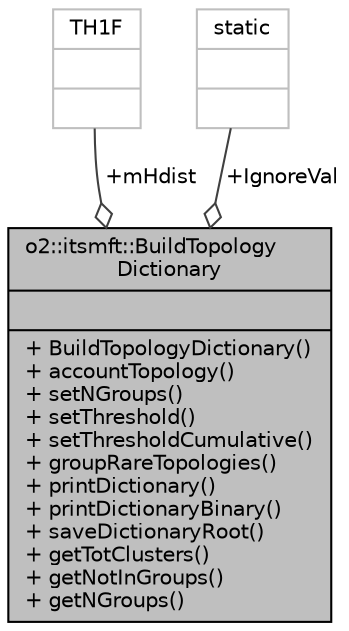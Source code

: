 digraph "o2::itsmft::BuildTopologyDictionary"
{
 // INTERACTIVE_SVG=YES
  bgcolor="transparent";
  edge [fontname="Helvetica",fontsize="10",labelfontname="Helvetica",labelfontsize="10"];
  node [fontname="Helvetica",fontsize="10",shape=record];
  Node1 [label="{o2::itsmft::BuildTopology\lDictionary\n||+ BuildTopologyDictionary()\l+ accountTopology()\l+ setNGroups()\l+ setThreshold()\l+ setThresholdCumulative()\l+ groupRareTopologies()\l+ printDictionary()\l+ printDictionaryBinary()\l+ saveDictionaryRoot()\l+ getTotClusters()\l+ getNotInGroups()\l+ getNGroups()\l}",height=0.2,width=0.4,color="black", fillcolor="grey75", style="filled", fontcolor="black"];
  Node2 -> Node1 [color="grey25",fontsize="10",style="solid",label=" +mHdist" ,arrowhead="odiamond",fontname="Helvetica"];
  Node2 [label="{TH1F\n||}",height=0.2,width=0.4,color="grey75"];
  Node3 -> Node1 [color="grey25",fontsize="10",style="solid",label=" +IgnoreVal" ,arrowhead="odiamond",fontname="Helvetica"];
  Node3 [label="{static\n||}",height=0.2,width=0.4,color="grey75"];
}
